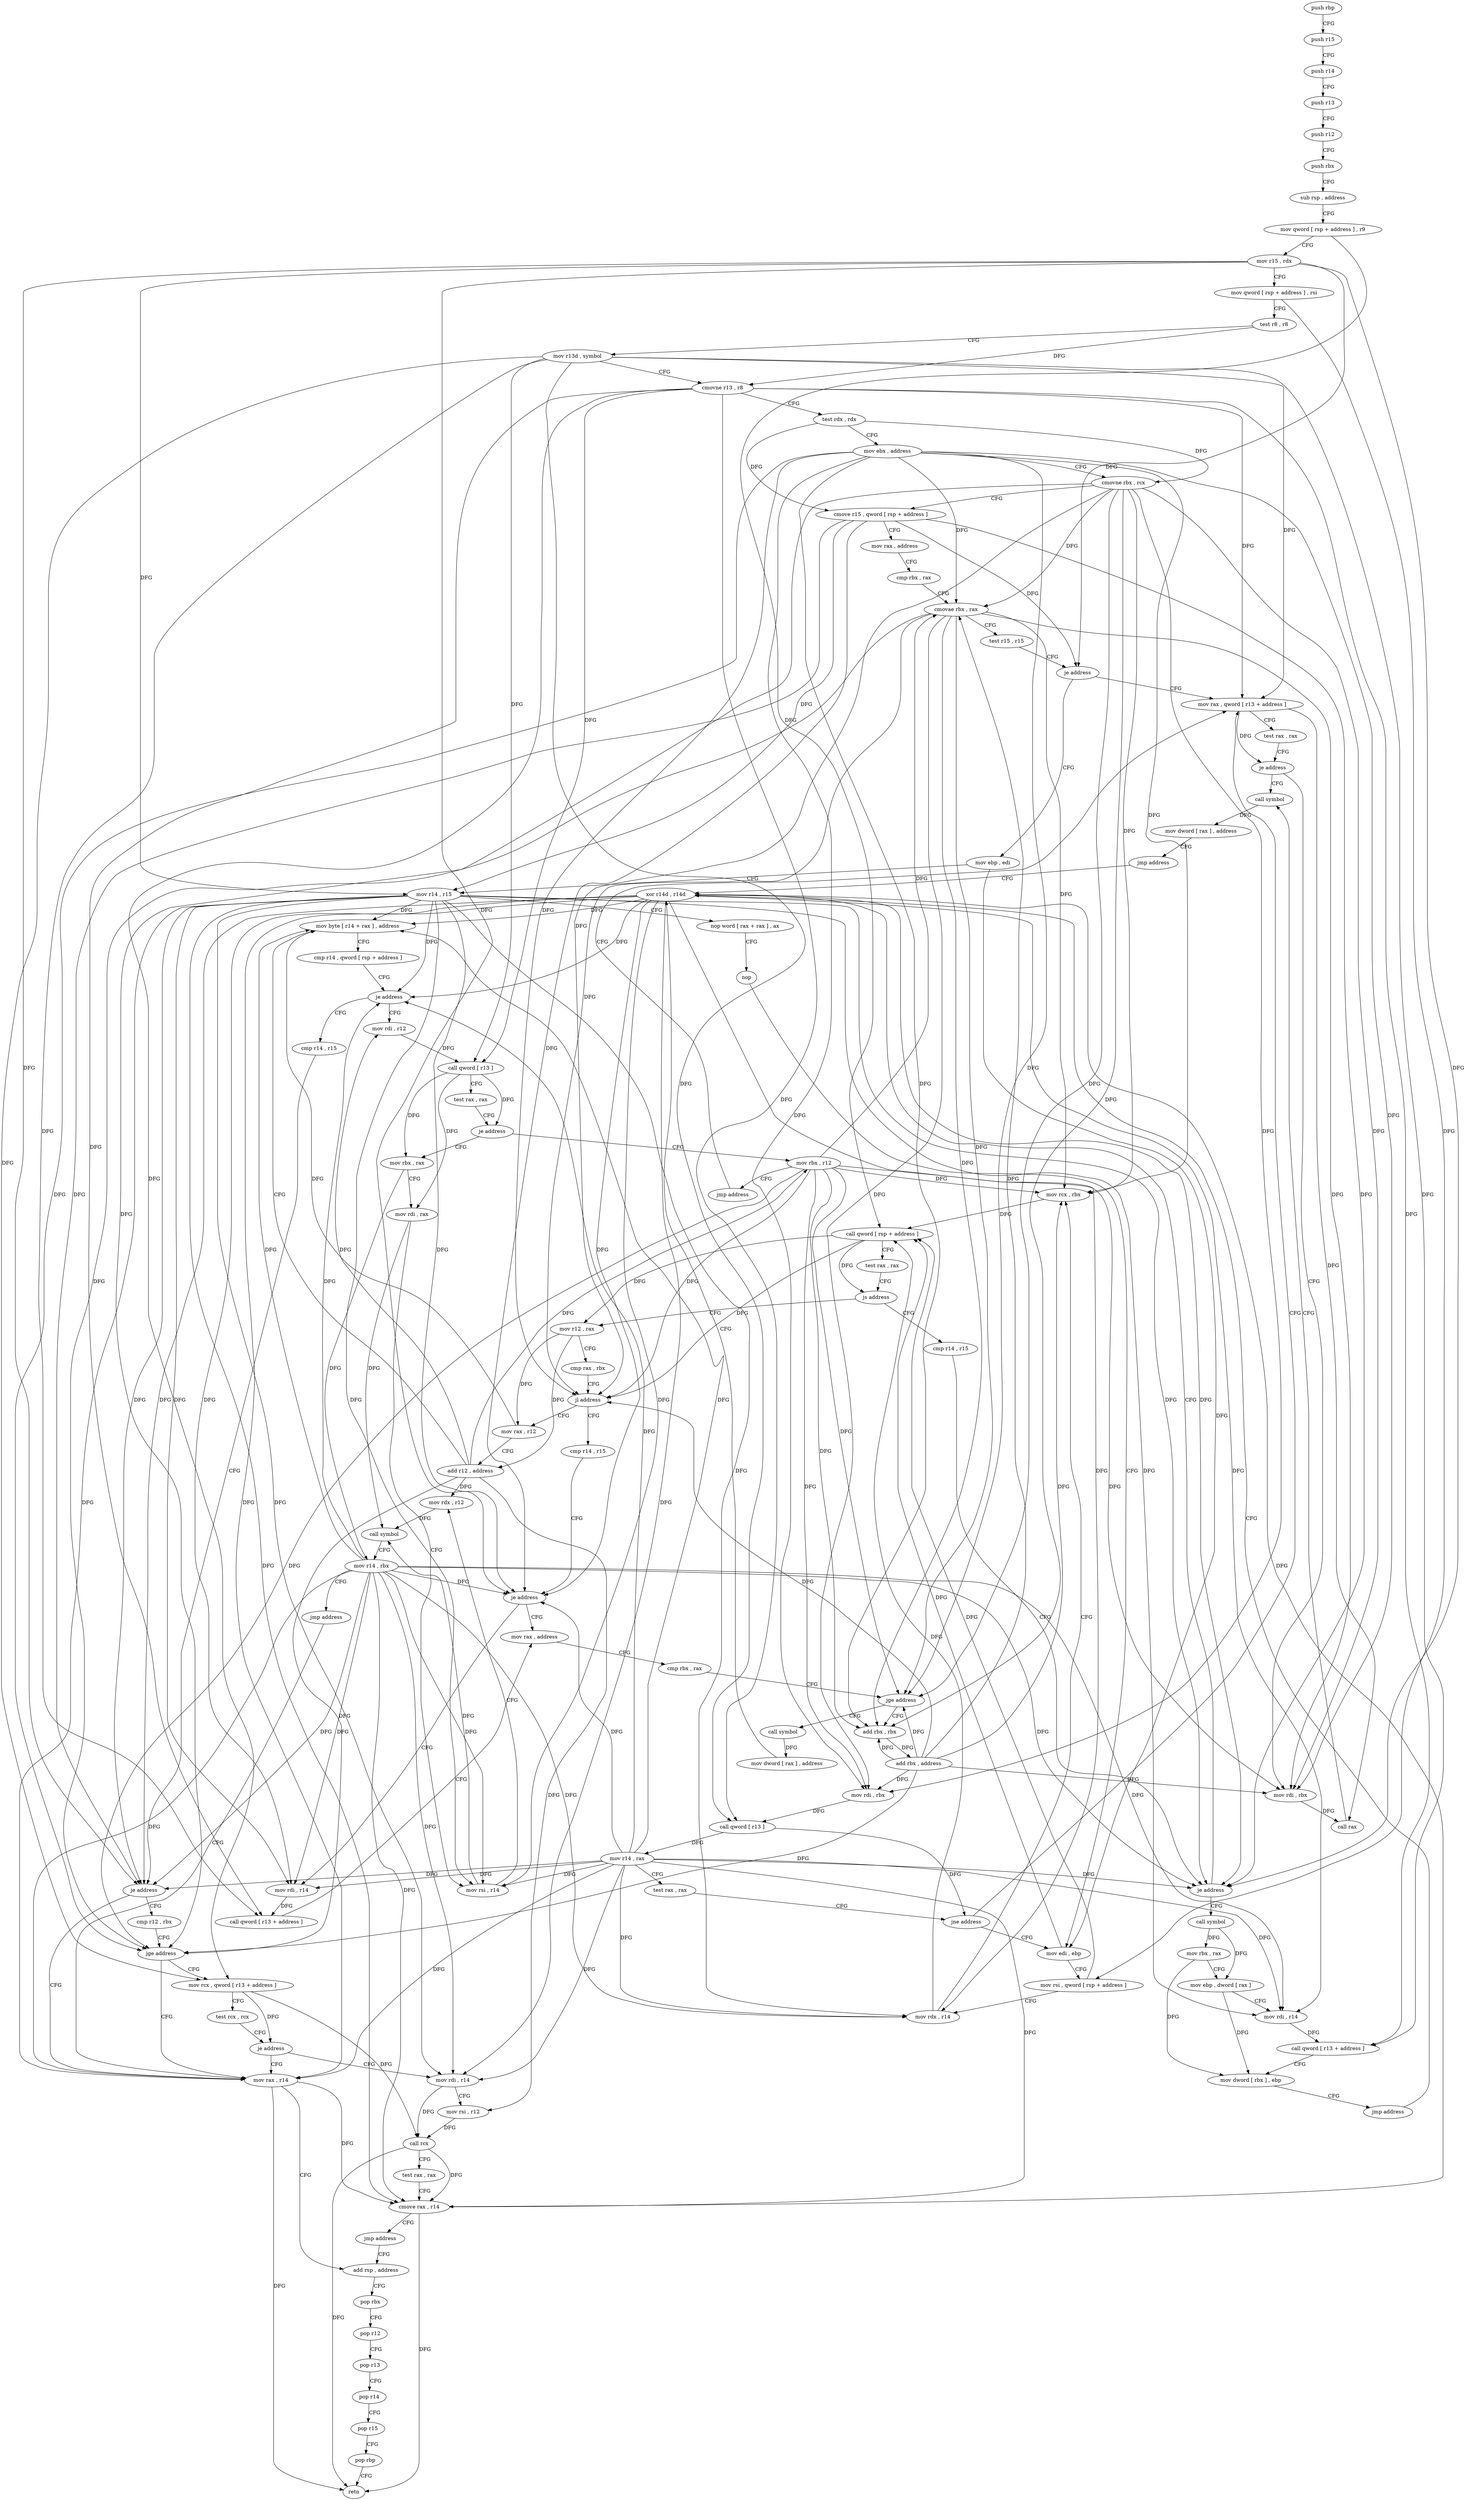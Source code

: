 digraph "func" {
"4259904" [label = "push rbp" ]
"4259905" [label = "push r15" ]
"4259907" [label = "push r14" ]
"4259909" [label = "push r13" ]
"4259911" [label = "push r12" ]
"4259913" [label = "push rbx" ]
"4259914" [label = "sub rsp , address" ]
"4259918" [label = "mov qword [ rsp + address ] , r9" ]
"4259923" [label = "mov r15 , rdx" ]
"4259926" [label = "mov qword [ rsp + address ] , rsi" ]
"4259931" [label = "test r8 , r8" ]
"4259934" [label = "mov r13d , symbol" ]
"4259940" [label = "cmovne r13 , r8" ]
"4259944" [label = "test rdx , rdx" ]
"4259947" [label = "mov ebx , address" ]
"4259952" [label = "cmovne rbx , rcx" ]
"4259956" [label = "cmove r15 , qword [ rsp + address ]" ]
"4259962" [label = "mov rax , address" ]
"4259972" [label = "cmp rbx , rax" ]
"4259975" [label = "cmovae rbx , rax" ]
"4259979" [label = "test r15 , r15" ]
"4259982" [label = "je address" ]
"4260083" [label = "mov rax , qword [ r13 + address ]" ]
"4259984" [label = "mov ebp , edi" ]
"4260087" [label = "test rax , rax" ]
"4260090" [label = "je address" ]
"4260097" [label = "call symbol" ]
"4260092" [label = "mov rdi , rbx" ]
"4259986" [label = "mov r14 , r15" ]
"4259989" [label = "nop word [ rax + rax ] , ax" ]
"4259999" [label = "nop" ]
"4260000" [label = "mov edi , ebp" ]
"4260102" [label = "mov dword [ rax ] , address" ]
"4260108" [label = "jmp address" ]
"4260202" [label = "xor r14d , r14d" ]
"4260095" [label = "call rax" ]
"4260110" [label = "cmp r14 , r15" ]
"4260113" [label = "je address" ]
"4260115" [label = "call symbol" ]
"4260022" [label = "mov r12 , rax" ]
"4260025" [label = "cmp rax , rbx" ]
"4260028" [label = "jl address" ]
"4260136" [label = "mov rax , r12" ]
"4260030" [label = "cmp r14 , r15" ]
"4260205" [label = "mov rax , r14" ]
"4260120" [label = "mov rbx , rax" ]
"4260123" [label = "mov ebp , dword [ rax ]" ]
"4260125" [label = "mov rdi , r14" ]
"4260128" [label = "call qword [ r13 + address ]" ]
"4260132" [label = "mov dword [ rbx ] , ebp" ]
"4260134" [label = "jmp address" ]
"4260139" [label = "add r12 , address" ]
"4260143" [label = "mov byte [ r14 + rax ] , address" ]
"4260148" [label = "cmp r14 , qword [ rsp + address ]" ]
"4260153" [label = "je address" ]
"4260223" [label = "mov rdi , r12" ]
"4260155" [label = "cmp r14 , r15" ]
"4260033" [label = "je address" ]
"4260042" [label = "mov rax , address" ]
"4260035" [label = "mov rdi , r14" ]
"4260226" [label = "call qword [ r13 ]" ]
"4260230" [label = "test rax , rax" ]
"4260233" [label = "je address" ]
"4260257" [label = "mov rbx , r12" ]
"4260235" [label = "mov rbx , rax" ]
"4260158" [label = "je address" ]
"4260160" [label = "cmp r12 , rbx" ]
"4260052" [label = "cmp rbx , rax" ]
"4260055" [label = "jge address" ]
"4260191" [label = "call symbol" ]
"4260061" [label = "add rbx , rbx" ]
"4260038" [label = "call qword [ r13 + address ]" ]
"4260260" [label = "jmp address" ]
"4260238" [label = "mov rdi , rax" ]
"4260241" [label = "mov rsi , r14" ]
"4260244" [label = "mov rdx , r12" ]
"4260247" [label = "call symbol" ]
"4260252" [label = "mov r14 , rbx" ]
"4260255" [label = "jmp address" ]
"4260208" [label = "add rsp , address" ]
"4260163" [label = "jge address" ]
"4260165" [label = "mov rcx , qword [ r13 + address ]" ]
"4260196" [label = "mov dword [ rax ] , address" ]
"4260064" [label = "add rbx , address" ]
"4260068" [label = "mov rdi , rbx" ]
"4260071" [label = "call qword [ r13 ]" ]
"4260075" [label = "mov r14 , rax" ]
"4260078" [label = "test rax , rax" ]
"4260081" [label = "jne address" ]
"4260169" [label = "test rcx , rcx" ]
"4260172" [label = "je address" ]
"4260174" [label = "mov rdi , r14" ]
"4260002" [label = "mov rsi , qword [ rsp + address ]" ]
"4260007" [label = "mov rdx , r14" ]
"4260010" [label = "mov rcx , rbx" ]
"4260013" [label = "call qword [ rsp + address ]" ]
"4260017" [label = "test rax , rax" ]
"4260020" [label = "js address" ]
"4260177" [label = "mov rsi , r12" ]
"4260180" [label = "call rcx" ]
"4260182" [label = "test rax , rax" ]
"4260185" [label = "cmove rax , r14" ]
"4260189" [label = "jmp address" ]
"4260212" [label = "pop rbx" ]
"4260213" [label = "pop r12" ]
"4260215" [label = "pop r13" ]
"4260217" [label = "pop r14" ]
"4260219" [label = "pop r15" ]
"4260221" [label = "pop rbp" ]
"4260222" [label = "retn" ]
"4259904" -> "4259905" [ label = "CFG" ]
"4259905" -> "4259907" [ label = "CFG" ]
"4259907" -> "4259909" [ label = "CFG" ]
"4259909" -> "4259911" [ label = "CFG" ]
"4259911" -> "4259913" [ label = "CFG" ]
"4259913" -> "4259914" [ label = "CFG" ]
"4259914" -> "4259918" [ label = "CFG" ]
"4259918" -> "4259923" [ label = "CFG" ]
"4259918" -> "4260013" [ label = "DFG" ]
"4259923" -> "4259926" [ label = "CFG" ]
"4259923" -> "4259982" [ label = "DFG" ]
"4259923" -> "4259986" [ label = "DFG" ]
"4259923" -> "4260113" [ label = "DFG" ]
"4259923" -> "4260033" [ label = "DFG" ]
"4259923" -> "4260158" [ label = "DFG" ]
"4259926" -> "4259931" [ label = "CFG" ]
"4259926" -> "4260002" [ label = "DFG" ]
"4259931" -> "4259934" [ label = "CFG" ]
"4259931" -> "4259940" [ label = "DFG" ]
"4259934" -> "4259940" [ label = "CFG" ]
"4259934" -> "4260083" [ label = "DFG" ]
"4259934" -> "4260128" [ label = "DFG" ]
"4259934" -> "4260226" [ label = "DFG" ]
"4259934" -> "4260038" [ label = "DFG" ]
"4259934" -> "4260071" [ label = "DFG" ]
"4259934" -> "4260165" [ label = "DFG" ]
"4259940" -> "4259944" [ label = "CFG" ]
"4259940" -> "4260083" [ label = "DFG" ]
"4259940" -> "4260128" [ label = "DFG" ]
"4259940" -> "4260226" [ label = "DFG" ]
"4259940" -> "4260038" [ label = "DFG" ]
"4259940" -> "4260071" [ label = "DFG" ]
"4259940" -> "4260165" [ label = "DFG" ]
"4259944" -> "4259947" [ label = "CFG" ]
"4259944" -> "4259952" [ label = "DFG" ]
"4259944" -> "4259956" [ label = "DFG" ]
"4259947" -> "4259952" [ label = "CFG" ]
"4259947" -> "4259975" [ label = "DFG" ]
"4259947" -> "4260092" [ label = "DFG" ]
"4259947" -> "4260010" [ label = "DFG" ]
"4259947" -> "4260028" [ label = "DFG" ]
"4259947" -> "4260055" [ label = "DFG" ]
"4259947" -> "4260163" [ label = "DFG" ]
"4259947" -> "4260061" [ label = "DFG" ]
"4259947" -> "4260068" [ label = "DFG" ]
"4259952" -> "4259956" [ label = "CFG" ]
"4259952" -> "4259975" [ label = "DFG" ]
"4259952" -> "4260092" [ label = "DFG" ]
"4259952" -> "4260010" [ label = "DFG" ]
"4259952" -> "4260028" [ label = "DFG" ]
"4259952" -> "4260055" [ label = "DFG" ]
"4259952" -> "4260163" [ label = "DFG" ]
"4259952" -> "4260061" [ label = "DFG" ]
"4259952" -> "4260068" [ label = "DFG" ]
"4259956" -> "4259962" [ label = "CFG" ]
"4259956" -> "4259982" [ label = "DFG" ]
"4259956" -> "4259986" [ label = "DFG" ]
"4259956" -> "4260113" [ label = "DFG" ]
"4259956" -> "4260033" [ label = "DFG" ]
"4259956" -> "4260158" [ label = "DFG" ]
"4259962" -> "4259972" [ label = "CFG" ]
"4259972" -> "4259975" [ label = "CFG" ]
"4259975" -> "4259979" [ label = "CFG" ]
"4259975" -> "4260092" [ label = "DFG" ]
"4259975" -> "4260010" [ label = "DFG" ]
"4259975" -> "4260028" [ label = "DFG" ]
"4259975" -> "4260055" [ label = "DFG" ]
"4259975" -> "4260163" [ label = "DFG" ]
"4259975" -> "4260061" [ label = "DFG" ]
"4259975" -> "4260068" [ label = "DFG" ]
"4259979" -> "4259982" [ label = "CFG" ]
"4259982" -> "4260083" [ label = "CFG" ]
"4259982" -> "4259984" [ label = "CFG" ]
"4260083" -> "4260087" [ label = "CFG" ]
"4260083" -> "4260090" [ label = "DFG" ]
"4260083" -> "4260095" [ label = "DFG" ]
"4259984" -> "4259986" [ label = "CFG" ]
"4259984" -> "4260000" [ label = "DFG" ]
"4260087" -> "4260090" [ label = "CFG" ]
"4260090" -> "4260097" [ label = "CFG" ]
"4260090" -> "4260092" [ label = "CFG" ]
"4260097" -> "4260102" [ label = "DFG" ]
"4260092" -> "4260095" [ label = "DFG" ]
"4259986" -> "4259989" [ label = "CFG" ]
"4259986" -> "4260007" [ label = "DFG" ]
"4259986" -> "4260113" [ label = "DFG" ]
"4259986" -> "4260205" [ label = "DFG" ]
"4259986" -> "4260125" [ label = "DFG" ]
"4259986" -> "4260143" [ label = "DFG" ]
"4259986" -> "4260153" [ label = "DFG" ]
"4259986" -> "4260033" [ label = "DFG" ]
"4259986" -> "4260158" [ label = "DFG" ]
"4259986" -> "4260035" [ label = "DFG" ]
"4259986" -> "4260241" [ label = "DFG" ]
"4259986" -> "4260174" [ label = "DFG" ]
"4259986" -> "4260185" [ label = "DFG" ]
"4259989" -> "4259999" [ label = "CFG" ]
"4259999" -> "4260000" [ label = "CFG" ]
"4260000" -> "4260002" [ label = "CFG" ]
"4260000" -> "4260013" [ label = "DFG" ]
"4260102" -> "4260108" [ label = "CFG" ]
"4260108" -> "4260202" [ label = "CFG" ]
"4260202" -> "4260205" [ label = "DFG" ]
"4260202" -> "4260007" [ label = "DFG" ]
"4260202" -> "4260113" [ label = "DFG" ]
"4260202" -> "4260125" [ label = "DFG" ]
"4260202" -> "4260143" [ label = "DFG" ]
"4260202" -> "4260153" [ label = "DFG" ]
"4260202" -> "4260033" [ label = "DFG" ]
"4260202" -> "4260158" [ label = "DFG" ]
"4260202" -> "4260035" [ label = "DFG" ]
"4260202" -> "4260241" [ label = "DFG" ]
"4260202" -> "4260174" [ label = "DFG" ]
"4260202" -> "4260185" [ label = "DFG" ]
"4260095" -> "4260097" [ label = "CFG" ]
"4260110" -> "4260113" [ label = "CFG" ]
"4260113" -> "4260202" [ label = "CFG" ]
"4260113" -> "4260115" [ label = "CFG" ]
"4260115" -> "4260120" [ label = "DFG" ]
"4260115" -> "4260123" [ label = "DFG" ]
"4260022" -> "4260025" [ label = "CFG" ]
"4260022" -> "4260136" [ label = "DFG" ]
"4260022" -> "4260139" [ label = "DFG" ]
"4260025" -> "4260028" [ label = "CFG" ]
"4260028" -> "4260136" [ label = "CFG" ]
"4260028" -> "4260030" [ label = "CFG" ]
"4260136" -> "4260139" [ label = "CFG" ]
"4260136" -> "4260143" [ label = "DFG" ]
"4260030" -> "4260033" [ label = "CFG" ]
"4260205" -> "4260208" [ label = "CFG" ]
"4260205" -> "4260222" [ label = "DFG" ]
"4260205" -> "4260185" [ label = "DFG" ]
"4260120" -> "4260123" [ label = "CFG" ]
"4260120" -> "4260132" [ label = "DFG" ]
"4260123" -> "4260125" [ label = "CFG" ]
"4260123" -> "4260132" [ label = "DFG" ]
"4260125" -> "4260128" [ label = "DFG" ]
"4260128" -> "4260132" [ label = "CFG" ]
"4260132" -> "4260134" [ label = "CFG" ]
"4260134" -> "4260202" [ label = "CFG" ]
"4260139" -> "4260143" [ label = "CFG" ]
"4260139" -> "4260223" [ label = "DFG" ]
"4260139" -> "4260257" [ label = "DFG" ]
"4260139" -> "4260244" [ label = "DFG" ]
"4260139" -> "4260163" [ label = "DFG" ]
"4260139" -> "4260177" [ label = "DFG" ]
"4260143" -> "4260148" [ label = "CFG" ]
"4260148" -> "4260153" [ label = "CFG" ]
"4260153" -> "4260223" [ label = "CFG" ]
"4260153" -> "4260155" [ label = "CFG" ]
"4260223" -> "4260226" [ label = "DFG" ]
"4260155" -> "4260158" [ label = "CFG" ]
"4260033" -> "4260042" [ label = "CFG" ]
"4260033" -> "4260035" [ label = "CFG" ]
"4260042" -> "4260052" [ label = "CFG" ]
"4260035" -> "4260038" [ label = "DFG" ]
"4260226" -> "4260230" [ label = "CFG" ]
"4260226" -> "4260233" [ label = "DFG" ]
"4260226" -> "4260235" [ label = "DFG" ]
"4260226" -> "4260238" [ label = "DFG" ]
"4260230" -> "4260233" [ label = "CFG" ]
"4260233" -> "4260257" [ label = "CFG" ]
"4260233" -> "4260235" [ label = "CFG" ]
"4260257" -> "4260260" [ label = "CFG" ]
"4260257" -> "4259975" [ label = "DFG" ]
"4260257" -> "4260092" [ label = "DFG" ]
"4260257" -> "4260010" [ label = "DFG" ]
"4260257" -> "4260028" [ label = "DFG" ]
"4260257" -> "4260055" [ label = "DFG" ]
"4260257" -> "4260163" [ label = "DFG" ]
"4260257" -> "4260061" [ label = "DFG" ]
"4260257" -> "4260068" [ label = "DFG" ]
"4260235" -> "4260238" [ label = "CFG" ]
"4260235" -> "4260252" [ label = "DFG" ]
"4260158" -> "4260205" [ label = "CFG" ]
"4260158" -> "4260160" [ label = "CFG" ]
"4260160" -> "4260163" [ label = "CFG" ]
"4260052" -> "4260055" [ label = "CFG" ]
"4260055" -> "4260191" [ label = "CFG" ]
"4260055" -> "4260061" [ label = "CFG" ]
"4260191" -> "4260196" [ label = "DFG" ]
"4260061" -> "4260064" [ label = "DFG" ]
"4260038" -> "4260042" [ label = "CFG" ]
"4260260" -> "4260083" [ label = "CFG" ]
"4260238" -> "4260241" [ label = "CFG" ]
"4260238" -> "4260247" [ label = "DFG" ]
"4260241" -> "4260244" [ label = "CFG" ]
"4260241" -> "4260247" [ label = "DFG" ]
"4260244" -> "4260247" [ label = "DFG" ]
"4260247" -> "4260252" [ label = "CFG" ]
"4260252" -> "4260255" [ label = "CFG" ]
"4260252" -> "4260007" [ label = "DFG" ]
"4260252" -> "4260205" [ label = "DFG" ]
"4260252" -> "4260125" [ label = "DFG" ]
"4260252" -> "4260035" [ label = "DFG" ]
"4260252" -> "4260241" [ label = "DFG" ]
"4260252" -> "4260113" [ label = "DFG" ]
"4260252" -> "4260143" [ label = "DFG" ]
"4260252" -> "4260153" [ label = "DFG" ]
"4260252" -> "4260033" [ label = "DFG" ]
"4260252" -> "4260158" [ label = "DFG" ]
"4260252" -> "4260174" [ label = "DFG" ]
"4260252" -> "4260185" [ label = "DFG" ]
"4260255" -> "4260205" [ label = "CFG" ]
"4260208" -> "4260212" [ label = "CFG" ]
"4260163" -> "4260205" [ label = "CFG" ]
"4260163" -> "4260165" [ label = "CFG" ]
"4260165" -> "4260169" [ label = "CFG" ]
"4260165" -> "4260172" [ label = "DFG" ]
"4260165" -> "4260180" [ label = "DFG" ]
"4260196" -> "4260202" [ label = "CFG" ]
"4260064" -> "4260068" [ label = "DFG" ]
"4260064" -> "4259975" [ label = "DFG" ]
"4260064" -> "4260092" [ label = "DFG" ]
"4260064" -> "4260010" [ label = "DFG" ]
"4260064" -> "4260028" [ label = "DFG" ]
"4260064" -> "4260055" [ label = "DFG" ]
"4260064" -> "4260163" [ label = "DFG" ]
"4260064" -> "4260061" [ label = "DFG" ]
"4260068" -> "4260071" [ label = "DFG" ]
"4260071" -> "4260075" [ label = "DFG" ]
"4260071" -> "4260081" [ label = "DFG" ]
"4260075" -> "4260078" [ label = "CFG" ]
"4260075" -> "4260007" [ label = "DFG" ]
"4260075" -> "4260205" [ label = "DFG" ]
"4260075" -> "4260125" [ label = "DFG" ]
"4260075" -> "4260035" [ label = "DFG" ]
"4260075" -> "4260241" [ label = "DFG" ]
"4260075" -> "4260113" [ label = "DFG" ]
"4260075" -> "4260143" [ label = "DFG" ]
"4260075" -> "4260153" [ label = "DFG" ]
"4260075" -> "4260033" [ label = "DFG" ]
"4260075" -> "4260158" [ label = "DFG" ]
"4260075" -> "4260174" [ label = "DFG" ]
"4260075" -> "4260185" [ label = "DFG" ]
"4260078" -> "4260081" [ label = "CFG" ]
"4260081" -> "4260000" [ label = "CFG" ]
"4260081" -> "4260083" [ label = "CFG" ]
"4260169" -> "4260172" [ label = "CFG" ]
"4260172" -> "4260205" [ label = "CFG" ]
"4260172" -> "4260174" [ label = "CFG" ]
"4260174" -> "4260177" [ label = "CFG" ]
"4260174" -> "4260180" [ label = "DFG" ]
"4260002" -> "4260007" [ label = "CFG" ]
"4260002" -> "4260013" [ label = "DFG" ]
"4260007" -> "4260010" [ label = "CFG" ]
"4260007" -> "4260013" [ label = "DFG" ]
"4260010" -> "4260013" [ label = "DFG" ]
"4260013" -> "4260017" [ label = "CFG" ]
"4260013" -> "4260020" [ label = "DFG" ]
"4260013" -> "4260022" [ label = "DFG" ]
"4260013" -> "4260028" [ label = "DFG" ]
"4260017" -> "4260020" [ label = "CFG" ]
"4260020" -> "4260110" [ label = "CFG" ]
"4260020" -> "4260022" [ label = "CFG" ]
"4260177" -> "4260180" [ label = "DFG" ]
"4260180" -> "4260182" [ label = "CFG" ]
"4260180" -> "4260222" [ label = "DFG" ]
"4260180" -> "4260185" [ label = "DFG" ]
"4260182" -> "4260185" [ label = "CFG" ]
"4260185" -> "4260189" [ label = "CFG" ]
"4260185" -> "4260222" [ label = "DFG" ]
"4260189" -> "4260208" [ label = "CFG" ]
"4260212" -> "4260213" [ label = "CFG" ]
"4260213" -> "4260215" [ label = "CFG" ]
"4260215" -> "4260217" [ label = "CFG" ]
"4260217" -> "4260219" [ label = "CFG" ]
"4260219" -> "4260221" [ label = "CFG" ]
"4260221" -> "4260222" [ label = "CFG" ]
}
